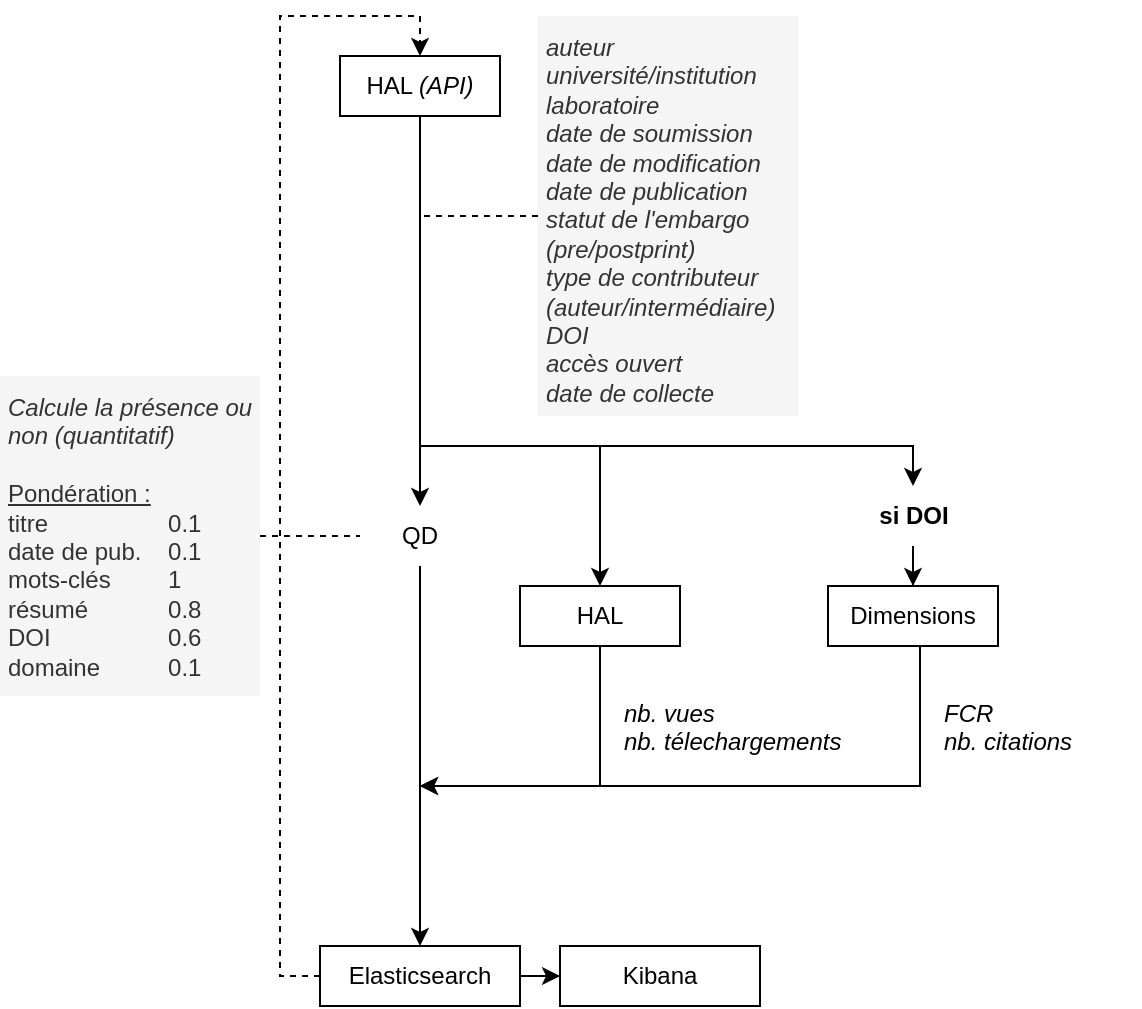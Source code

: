 <mxfile version="18.1.1" type="device"><diagram id="59i5JWA1SFzED1EJEcdJ" name="Page-1"><mxGraphModel dx="1422" dy="754" grid="1" gridSize="10" guides="1" tooltips="1" connect="1" arrows="1" fold="1" page="1" pageScale="1" pageWidth="827" pageHeight="1169" math="0" shadow="0"><root><mxCell id="0"/><mxCell id="1" parent="0"/><mxCell id="kIEVBXZI-eHPA4-ElvWG-3" style="edgeStyle=orthogonalEdgeStyle;rounded=0;orthogonalLoop=1;jettySize=auto;html=1;entryX=0.5;entryY=0;entryDx=0;entryDy=0;" edge="1" parent="1" source="kIEVBXZI-eHPA4-ElvWG-1" target="kIEVBXZI-eHPA4-ElvWG-2"><mxGeometry relative="1" as="geometry"/></mxCell><mxCell id="kIEVBXZI-eHPA4-ElvWG-1" value="HAL &lt;i&gt;(API)&lt;/i&gt;" style="rounded=0;whiteSpace=wrap;html=1;" vertex="1" parent="1"><mxGeometry x="250" y="90" width="80" height="30" as="geometry"/></mxCell><mxCell id="kIEVBXZI-eHPA4-ElvWG-6" style="edgeStyle=orthogonalEdgeStyle;rounded=0;orthogonalLoop=1;jettySize=auto;html=1;entryX=0.5;entryY=0;entryDx=0;entryDy=0;" edge="1" parent="1" source="kIEVBXZI-eHPA4-ElvWG-2" target="kIEVBXZI-eHPA4-ElvWG-5"><mxGeometry relative="1" as="geometry"/></mxCell><mxCell id="kIEVBXZI-eHPA4-ElvWG-2" value="QD" style="text;html=1;strokeColor=none;fillColor=none;align=center;verticalAlign=middle;whiteSpace=wrap;rounded=0;" vertex="1" parent="1"><mxGeometry x="260" y="315" width="60" height="30" as="geometry"/></mxCell><mxCell id="kIEVBXZI-eHPA4-ElvWG-31" style="edgeStyle=orthogonalEdgeStyle;rounded=0;orthogonalLoop=1;jettySize=auto;html=1;entryX=0;entryY=0.5;entryDx=0;entryDy=0;startArrow=none;startFill=0;endArrow=classic;endFill=1;" edge="1" parent="1" source="kIEVBXZI-eHPA4-ElvWG-5" target="kIEVBXZI-eHPA4-ElvWG-29"><mxGeometry relative="1" as="geometry"/></mxCell><mxCell id="kIEVBXZI-eHPA4-ElvWG-35" style="edgeStyle=orthogonalEdgeStyle;rounded=0;orthogonalLoop=1;jettySize=auto;html=1;entryX=0.5;entryY=0;entryDx=0;entryDy=0;dashed=1;startArrow=none;startFill=0;endArrow=classic;endFill=1;" edge="1" parent="1" source="kIEVBXZI-eHPA4-ElvWG-5" target="kIEVBXZI-eHPA4-ElvWG-1"><mxGeometry relative="1" as="geometry"><Array as="points"><mxPoint x="220" y="550"/><mxPoint x="220" y="70"/><mxPoint x="290" y="70"/></Array></mxGeometry></mxCell><mxCell id="kIEVBXZI-eHPA4-ElvWG-5" value="Elasticsearch" style="rounded=0;whiteSpace=wrap;html=1;" vertex="1" parent="1"><mxGeometry x="240" y="535" width="100" height="30" as="geometry"/></mxCell><mxCell id="kIEVBXZI-eHPA4-ElvWG-11" style="edgeStyle=orthogonalEdgeStyle;rounded=0;orthogonalLoop=1;jettySize=auto;html=1;endArrow=none;endFill=0;startArrow=classic;startFill=1;" edge="1" parent="1" source="kIEVBXZI-eHPA4-ElvWG-10"><mxGeometry relative="1" as="geometry"><mxPoint x="290" y="295" as="targetPoint"/><Array as="points"><mxPoint x="537" y="285"/><mxPoint x="290" y="285"/></Array></mxGeometry></mxCell><mxCell id="kIEVBXZI-eHPA4-ElvWG-10" value="si DOI" style="text;html=1;strokeColor=none;fillColor=none;align=center;verticalAlign=middle;whiteSpace=wrap;rounded=0;fontStyle=1" vertex="1" parent="1"><mxGeometry x="506.5" y="305" width="60" height="30" as="geometry"/></mxCell><mxCell id="kIEVBXZI-eHPA4-ElvWG-14" style="edgeStyle=orthogonalEdgeStyle;rounded=0;orthogonalLoop=1;jettySize=auto;html=1;startArrow=classic;startFill=1;endArrow=none;endFill=0;" edge="1" parent="1" source="kIEVBXZI-eHPA4-ElvWG-13" target="kIEVBXZI-eHPA4-ElvWG-10"><mxGeometry relative="1" as="geometry"/></mxCell><mxCell id="kIEVBXZI-eHPA4-ElvWG-16" style="edgeStyle=orthogonalEdgeStyle;rounded=0;orthogonalLoop=1;jettySize=auto;html=1;startArrow=none;startFill=0;endArrow=classic;endFill=1;" edge="1" parent="1" source="kIEVBXZI-eHPA4-ElvWG-13"><mxGeometry relative="1" as="geometry"><mxPoint x="290" y="455" as="targetPoint"/><Array as="points"><mxPoint x="540" y="455"/></Array></mxGeometry></mxCell><mxCell id="kIEVBXZI-eHPA4-ElvWG-13" value="Dimensions" style="rounded=0;whiteSpace=wrap;html=1;" vertex="1" parent="1"><mxGeometry x="494" y="355" width="85" height="30" as="geometry"/></mxCell><mxCell id="kIEVBXZI-eHPA4-ElvWG-17" value="&lt;i&gt;FCR&lt;br&gt;nb. citations&lt;br&gt;&lt;br&gt;&lt;/i&gt;" style="text;html=1;strokeColor=none;fillColor=none;align=left;verticalAlign=top;whiteSpace=wrap;rounded=0;horizontal=1;" vertex="1" parent="1"><mxGeometry x="550" y="405" width="100" height="40" as="geometry"/></mxCell><mxCell id="kIEVBXZI-eHPA4-ElvWG-21" style="edgeStyle=orthogonalEdgeStyle;rounded=0;orthogonalLoop=1;jettySize=auto;html=1;startArrow=classic;startFill=1;endArrow=none;endFill=0;" edge="1" parent="1" source="kIEVBXZI-eHPA4-ElvWG-20"><mxGeometry relative="1" as="geometry"><mxPoint x="290" y="295" as="targetPoint"/><Array as="points"><mxPoint x="380" y="285"/><mxPoint x="290" y="285"/></Array></mxGeometry></mxCell><mxCell id="kIEVBXZI-eHPA4-ElvWG-22" style="edgeStyle=orthogonalEdgeStyle;rounded=0;orthogonalLoop=1;jettySize=auto;html=1;startArrow=none;startFill=0;endArrow=classic;endFill=1;" edge="1" parent="1" source="kIEVBXZI-eHPA4-ElvWG-20"><mxGeometry relative="1" as="geometry"><mxPoint x="290" y="455" as="targetPoint"/><Array as="points"><mxPoint x="380" y="455"/></Array></mxGeometry></mxCell><mxCell id="kIEVBXZI-eHPA4-ElvWG-20" value="HAL" style="rounded=0;whiteSpace=wrap;html=1;" vertex="1" parent="1"><mxGeometry x="340" y="355" width="80" height="30" as="geometry"/></mxCell><mxCell id="kIEVBXZI-eHPA4-ElvWG-23" value="&lt;i&gt;nb. vues&lt;br&gt;nb. télechargements&lt;br&gt;&lt;/i&gt;" style="text;html=1;strokeColor=none;fillColor=none;align=left;verticalAlign=top;whiteSpace=wrap;rounded=0;horizontal=1;" vertex="1" parent="1"><mxGeometry x="390" y="405" width="120" height="40" as="geometry"/></mxCell><mxCell id="kIEVBXZI-eHPA4-ElvWG-28" style="edgeStyle=orthogonalEdgeStyle;rounded=0;orthogonalLoop=1;jettySize=auto;html=1;entryX=0;entryY=0.5;entryDx=0;entryDy=0;startArrow=none;startFill=0;endArrow=none;endFill=0;dashed=1;" edge="1" parent="1" source="kIEVBXZI-eHPA4-ElvWG-25" target="kIEVBXZI-eHPA4-ElvWG-2"><mxGeometry relative="1" as="geometry"/></mxCell><mxCell id="kIEVBXZI-eHPA4-ElvWG-25" value="&lt;i&gt;Calcule la présence ou non (quantitatif)&lt;br&gt;&lt;/i&gt;&lt;br&gt;&lt;u&gt;Pondération :&lt;/u&gt;&lt;br&gt;titre&lt;span style=&quot;white-space: pre;&quot;&gt;&#9;&lt;/span&gt;&lt;span style=&quot;white-space: pre;&quot;&gt;&#9;&lt;span style=&quot;white-space: pre;&quot;&gt;&#9;&lt;/span&gt;&lt;/span&gt;0.1&lt;br&gt;date de pub.&lt;span style=&quot;white-space: pre;&quot;&gt;&#9;&lt;/span&gt;0.1&lt;br&gt;mots-clés&lt;span style=&quot;white-space: pre;&quot;&gt;&#9;&lt;/span&gt;&lt;span style=&quot;white-space: pre;&quot;&gt;&#9;&lt;/span&gt;1&lt;br&gt;résumé&lt;span style=&quot;white-space: pre;&quot;&gt;&#9;&lt;/span&gt;&lt;span style=&quot;white-space: pre;&quot;&gt;&#9;&lt;/span&gt;0.8&lt;br&gt;DOI&lt;span style=&quot;white-space: pre;&quot;&gt;&#9;&lt;/span&gt;&lt;span style=&quot;white-space: pre;&quot;&gt;&#9;&lt;/span&gt;&lt;span style=&quot;white-space: pre;&quot;&gt;&#9;&lt;/span&gt;0.6&lt;br&gt;domaine&lt;span style=&quot;white-space: pre;&quot;&gt;&#9;&lt;/span&gt;&lt;span style=&quot;white-space: pre;&quot;&gt;&#9;&lt;/span&gt;0.1" style="text;html=1;strokeColor=none;fillColor=#f5f5f5;align=left;verticalAlign=top;whiteSpace=wrap;rounded=0;horizontal=1;fontColor=#333333;spacingTop=2;spacingLeft=2;spacingBottom=2;spacingRight=2;" vertex="1" parent="1"><mxGeometry x="80" y="250" width="130" height="160" as="geometry"/></mxCell><mxCell id="kIEVBXZI-eHPA4-ElvWG-29" value="Kibana" style="rounded=0;whiteSpace=wrap;html=1;" vertex="1" parent="1"><mxGeometry x="360" y="535" width="100" height="30" as="geometry"/></mxCell><mxCell id="kIEVBXZI-eHPA4-ElvWG-34" style="edgeStyle=orthogonalEdgeStyle;rounded=0;orthogonalLoop=1;jettySize=auto;html=1;startArrow=none;startFill=0;endArrow=none;endFill=0;dashed=1;" edge="1" parent="1" source="kIEVBXZI-eHPA4-ElvWG-33"><mxGeometry relative="1" as="geometry"><mxPoint x="290" y="170" as="targetPoint"/><Array as="points"><mxPoint x="290" y="170"/></Array></mxGeometry></mxCell><mxCell id="kIEVBXZI-eHPA4-ElvWG-33" value="&lt;div&gt;&lt;i&gt;auteur&lt;/i&gt;&lt;/div&gt;&lt;div&gt;&lt;i&gt;université/institution&lt;/i&gt;&lt;/div&gt;&lt;div&gt;&lt;i&gt;laboratoire&lt;/i&gt;&lt;/div&gt;&lt;div&gt;&lt;i&gt;date de soumission&lt;/i&gt;&lt;/div&gt;&lt;div&gt;&lt;i&gt;date de modification&lt;/i&gt;&lt;/div&gt;&lt;div&gt;&lt;i&gt;date de publication&lt;/i&gt;&lt;/div&gt;&lt;div&gt;&lt;i&gt;statut de l'embargo (pre/postprint)&lt;/i&gt;&lt;/div&gt;&lt;div&gt;&lt;i&gt;type de contributeur (auteur/intermédiaire)&lt;/i&gt;&lt;/div&gt;&lt;div&gt;&lt;i&gt;DOI&lt;/i&gt;&lt;/div&gt;&lt;div&gt;&lt;i&gt;accès ouvert&lt;/i&gt;&lt;/div&gt;&lt;div&gt;&lt;i&gt;date de collecte&lt;/i&gt;&lt;/div&gt;" style="text;html=1;strokeColor=none;fillColor=#f5f5f5;align=left;verticalAlign=top;whiteSpace=wrap;rounded=0;horizontal=1;fontColor=#333333;spacingTop=2;spacingLeft=2;spacingBottom=2;spacingRight=2;" vertex="1" parent="1"><mxGeometry x="349" y="70" width="130" height="200" as="geometry"/></mxCell></root></mxGraphModel></diagram></mxfile>